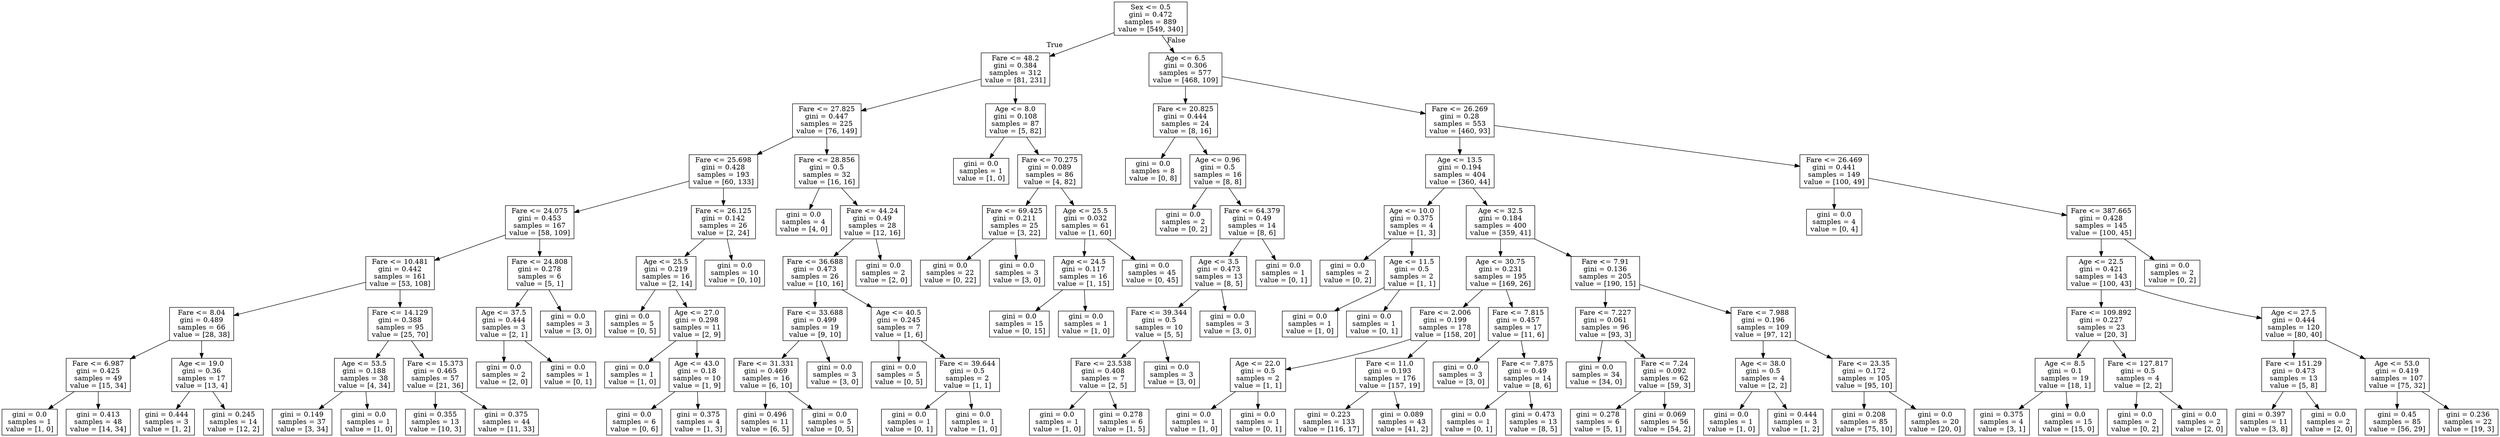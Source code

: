 digraph Tree {
node [shape=box] ;
0 [label="Sex <= 0.5\ngini = 0.472\nsamples = 889\nvalue = [549, 340]"] ;
1 [label="Fare <= 48.2\ngini = 0.384\nsamples = 312\nvalue = [81, 231]"] ;
0 -> 1 [labeldistance=2.5, labelangle=45, headlabel="True"] ;
2 [label="Fare <= 27.825\ngini = 0.447\nsamples = 225\nvalue = [76, 149]"] ;
1 -> 2 ;
3 [label="Fare <= 25.698\ngini = 0.428\nsamples = 193\nvalue = [60, 133]"] ;
2 -> 3 ;
4 [label="Fare <= 24.075\ngini = 0.453\nsamples = 167\nvalue = [58, 109]"] ;
3 -> 4 ;
5 [label="Fare <= 10.481\ngini = 0.442\nsamples = 161\nvalue = [53, 108]"] ;
4 -> 5 ;
6 [label="Fare <= 8.04\ngini = 0.489\nsamples = 66\nvalue = [28, 38]"] ;
5 -> 6 ;
7 [label="Fare <= 6.987\ngini = 0.425\nsamples = 49\nvalue = [15, 34]"] ;
6 -> 7 ;
8 [label="gini = 0.0\nsamples = 1\nvalue = [1, 0]"] ;
7 -> 8 ;
9 [label="gini = 0.413\nsamples = 48\nvalue = [14, 34]"] ;
7 -> 9 ;
10 [label="Age <= 19.0\ngini = 0.36\nsamples = 17\nvalue = [13, 4]"] ;
6 -> 10 ;
11 [label="gini = 0.444\nsamples = 3\nvalue = [1, 2]"] ;
10 -> 11 ;
12 [label="gini = 0.245\nsamples = 14\nvalue = [12, 2]"] ;
10 -> 12 ;
13 [label="Fare <= 14.129\ngini = 0.388\nsamples = 95\nvalue = [25, 70]"] ;
5 -> 13 ;
14 [label="Age <= 53.5\ngini = 0.188\nsamples = 38\nvalue = [4, 34]"] ;
13 -> 14 ;
15 [label="gini = 0.149\nsamples = 37\nvalue = [3, 34]"] ;
14 -> 15 ;
16 [label="gini = 0.0\nsamples = 1\nvalue = [1, 0]"] ;
14 -> 16 ;
17 [label="Fare <= 15.373\ngini = 0.465\nsamples = 57\nvalue = [21, 36]"] ;
13 -> 17 ;
18 [label="gini = 0.355\nsamples = 13\nvalue = [10, 3]"] ;
17 -> 18 ;
19 [label="gini = 0.375\nsamples = 44\nvalue = [11, 33]"] ;
17 -> 19 ;
20 [label="Fare <= 24.808\ngini = 0.278\nsamples = 6\nvalue = [5, 1]"] ;
4 -> 20 ;
21 [label="Age <= 37.5\ngini = 0.444\nsamples = 3\nvalue = [2, 1]"] ;
20 -> 21 ;
22 [label="gini = 0.0\nsamples = 2\nvalue = [2, 0]"] ;
21 -> 22 ;
23 [label="gini = 0.0\nsamples = 1\nvalue = [0, 1]"] ;
21 -> 23 ;
24 [label="gini = 0.0\nsamples = 3\nvalue = [3, 0]"] ;
20 -> 24 ;
25 [label="Fare <= 26.125\ngini = 0.142\nsamples = 26\nvalue = [2, 24]"] ;
3 -> 25 ;
26 [label="Age <= 25.5\ngini = 0.219\nsamples = 16\nvalue = [2, 14]"] ;
25 -> 26 ;
27 [label="gini = 0.0\nsamples = 5\nvalue = [0, 5]"] ;
26 -> 27 ;
28 [label="Age <= 27.0\ngini = 0.298\nsamples = 11\nvalue = [2, 9]"] ;
26 -> 28 ;
29 [label="gini = 0.0\nsamples = 1\nvalue = [1, 0]"] ;
28 -> 29 ;
30 [label="Age <= 43.0\ngini = 0.18\nsamples = 10\nvalue = [1, 9]"] ;
28 -> 30 ;
31 [label="gini = 0.0\nsamples = 6\nvalue = [0, 6]"] ;
30 -> 31 ;
32 [label="gini = 0.375\nsamples = 4\nvalue = [1, 3]"] ;
30 -> 32 ;
33 [label="gini = 0.0\nsamples = 10\nvalue = [0, 10]"] ;
25 -> 33 ;
34 [label="Fare <= 28.856\ngini = 0.5\nsamples = 32\nvalue = [16, 16]"] ;
2 -> 34 ;
35 [label="gini = 0.0\nsamples = 4\nvalue = [4, 0]"] ;
34 -> 35 ;
36 [label="Fare <= 44.24\ngini = 0.49\nsamples = 28\nvalue = [12, 16]"] ;
34 -> 36 ;
37 [label="Fare <= 36.688\ngini = 0.473\nsamples = 26\nvalue = [10, 16]"] ;
36 -> 37 ;
38 [label="Fare <= 33.688\ngini = 0.499\nsamples = 19\nvalue = [9, 10]"] ;
37 -> 38 ;
39 [label="Fare <= 31.331\ngini = 0.469\nsamples = 16\nvalue = [6, 10]"] ;
38 -> 39 ;
40 [label="gini = 0.496\nsamples = 11\nvalue = [6, 5]"] ;
39 -> 40 ;
41 [label="gini = 0.0\nsamples = 5\nvalue = [0, 5]"] ;
39 -> 41 ;
42 [label="gini = 0.0\nsamples = 3\nvalue = [3, 0]"] ;
38 -> 42 ;
43 [label="Age <= 40.5\ngini = 0.245\nsamples = 7\nvalue = [1, 6]"] ;
37 -> 43 ;
44 [label="gini = 0.0\nsamples = 5\nvalue = [0, 5]"] ;
43 -> 44 ;
45 [label="Fare <= 39.644\ngini = 0.5\nsamples = 2\nvalue = [1, 1]"] ;
43 -> 45 ;
46 [label="gini = 0.0\nsamples = 1\nvalue = [0, 1]"] ;
45 -> 46 ;
47 [label="gini = 0.0\nsamples = 1\nvalue = [1, 0]"] ;
45 -> 47 ;
48 [label="gini = 0.0\nsamples = 2\nvalue = [2, 0]"] ;
36 -> 48 ;
49 [label="Age <= 8.0\ngini = 0.108\nsamples = 87\nvalue = [5, 82]"] ;
1 -> 49 ;
50 [label="gini = 0.0\nsamples = 1\nvalue = [1, 0]"] ;
49 -> 50 ;
51 [label="Fare <= 70.275\ngini = 0.089\nsamples = 86\nvalue = [4, 82]"] ;
49 -> 51 ;
52 [label="Fare <= 69.425\ngini = 0.211\nsamples = 25\nvalue = [3, 22]"] ;
51 -> 52 ;
53 [label="gini = 0.0\nsamples = 22\nvalue = [0, 22]"] ;
52 -> 53 ;
54 [label="gini = 0.0\nsamples = 3\nvalue = [3, 0]"] ;
52 -> 54 ;
55 [label="Age <= 25.5\ngini = 0.032\nsamples = 61\nvalue = [1, 60]"] ;
51 -> 55 ;
56 [label="Age <= 24.5\ngini = 0.117\nsamples = 16\nvalue = [1, 15]"] ;
55 -> 56 ;
57 [label="gini = 0.0\nsamples = 15\nvalue = [0, 15]"] ;
56 -> 57 ;
58 [label="gini = 0.0\nsamples = 1\nvalue = [1, 0]"] ;
56 -> 58 ;
59 [label="gini = 0.0\nsamples = 45\nvalue = [0, 45]"] ;
55 -> 59 ;
60 [label="Age <= 6.5\ngini = 0.306\nsamples = 577\nvalue = [468, 109]"] ;
0 -> 60 [labeldistance=2.5, labelangle=-45, headlabel="False"] ;
61 [label="Fare <= 20.825\ngini = 0.444\nsamples = 24\nvalue = [8, 16]"] ;
60 -> 61 ;
62 [label="gini = 0.0\nsamples = 8\nvalue = [0, 8]"] ;
61 -> 62 ;
63 [label="Age <= 0.96\ngini = 0.5\nsamples = 16\nvalue = [8, 8]"] ;
61 -> 63 ;
64 [label="gini = 0.0\nsamples = 2\nvalue = [0, 2]"] ;
63 -> 64 ;
65 [label="Fare <= 64.379\ngini = 0.49\nsamples = 14\nvalue = [8, 6]"] ;
63 -> 65 ;
66 [label="Age <= 3.5\ngini = 0.473\nsamples = 13\nvalue = [8, 5]"] ;
65 -> 66 ;
67 [label="Fare <= 39.344\ngini = 0.5\nsamples = 10\nvalue = [5, 5]"] ;
66 -> 67 ;
68 [label="Fare <= 23.538\ngini = 0.408\nsamples = 7\nvalue = [2, 5]"] ;
67 -> 68 ;
69 [label="gini = 0.0\nsamples = 1\nvalue = [1, 0]"] ;
68 -> 69 ;
70 [label="gini = 0.278\nsamples = 6\nvalue = [1, 5]"] ;
68 -> 70 ;
71 [label="gini = 0.0\nsamples = 3\nvalue = [3, 0]"] ;
67 -> 71 ;
72 [label="gini = 0.0\nsamples = 3\nvalue = [3, 0]"] ;
66 -> 72 ;
73 [label="gini = 0.0\nsamples = 1\nvalue = [0, 1]"] ;
65 -> 73 ;
74 [label="Fare <= 26.269\ngini = 0.28\nsamples = 553\nvalue = [460, 93]"] ;
60 -> 74 ;
75 [label="Age <= 13.5\ngini = 0.194\nsamples = 404\nvalue = [360, 44]"] ;
74 -> 75 ;
76 [label="Age <= 10.0\ngini = 0.375\nsamples = 4\nvalue = [1, 3]"] ;
75 -> 76 ;
77 [label="gini = 0.0\nsamples = 2\nvalue = [0, 2]"] ;
76 -> 77 ;
78 [label="Age <= 11.5\ngini = 0.5\nsamples = 2\nvalue = [1, 1]"] ;
76 -> 78 ;
79 [label="gini = 0.0\nsamples = 1\nvalue = [1, 0]"] ;
78 -> 79 ;
80 [label="gini = 0.0\nsamples = 1\nvalue = [0, 1]"] ;
78 -> 80 ;
81 [label="Age <= 32.5\ngini = 0.184\nsamples = 400\nvalue = [359, 41]"] ;
75 -> 81 ;
82 [label="Age <= 30.75\ngini = 0.231\nsamples = 195\nvalue = [169, 26]"] ;
81 -> 82 ;
83 [label="Fare <= 2.006\ngini = 0.199\nsamples = 178\nvalue = [158, 20]"] ;
82 -> 83 ;
84 [label="Age <= 22.0\ngini = 0.5\nsamples = 2\nvalue = [1, 1]"] ;
83 -> 84 ;
85 [label="gini = 0.0\nsamples = 1\nvalue = [1, 0]"] ;
84 -> 85 ;
86 [label="gini = 0.0\nsamples = 1\nvalue = [0, 1]"] ;
84 -> 86 ;
87 [label="Fare <= 11.0\ngini = 0.193\nsamples = 176\nvalue = [157, 19]"] ;
83 -> 87 ;
88 [label="gini = 0.223\nsamples = 133\nvalue = [116, 17]"] ;
87 -> 88 ;
89 [label="gini = 0.089\nsamples = 43\nvalue = [41, 2]"] ;
87 -> 89 ;
90 [label="Fare <= 7.815\ngini = 0.457\nsamples = 17\nvalue = [11, 6]"] ;
82 -> 90 ;
91 [label="gini = 0.0\nsamples = 3\nvalue = [3, 0]"] ;
90 -> 91 ;
92 [label="Fare <= 7.875\ngini = 0.49\nsamples = 14\nvalue = [8, 6]"] ;
90 -> 92 ;
93 [label="gini = 0.0\nsamples = 1\nvalue = [0, 1]"] ;
92 -> 93 ;
94 [label="gini = 0.473\nsamples = 13\nvalue = [8, 5]"] ;
92 -> 94 ;
95 [label="Fare <= 7.91\ngini = 0.136\nsamples = 205\nvalue = [190, 15]"] ;
81 -> 95 ;
96 [label="Fare <= 7.227\ngini = 0.061\nsamples = 96\nvalue = [93, 3]"] ;
95 -> 96 ;
97 [label="gini = 0.0\nsamples = 34\nvalue = [34, 0]"] ;
96 -> 97 ;
98 [label="Fare <= 7.24\ngini = 0.092\nsamples = 62\nvalue = [59, 3]"] ;
96 -> 98 ;
99 [label="gini = 0.278\nsamples = 6\nvalue = [5, 1]"] ;
98 -> 99 ;
100 [label="gini = 0.069\nsamples = 56\nvalue = [54, 2]"] ;
98 -> 100 ;
101 [label="Fare <= 7.988\ngini = 0.196\nsamples = 109\nvalue = [97, 12]"] ;
95 -> 101 ;
102 [label="Age <= 38.0\ngini = 0.5\nsamples = 4\nvalue = [2, 2]"] ;
101 -> 102 ;
103 [label="gini = 0.0\nsamples = 1\nvalue = [1, 0]"] ;
102 -> 103 ;
104 [label="gini = 0.444\nsamples = 3\nvalue = [1, 2]"] ;
102 -> 104 ;
105 [label="Fare <= 23.35\ngini = 0.172\nsamples = 105\nvalue = [95, 10]"] ;
101 -> 105 ;
106 [label="gini = 0.208\nsamples = 85\nvalue = [75, 10]"] ;
105 -> 106 ;
107 [label="gini = 0.0\nsamples = 20\nvalue = [20, 0]"] ;
105 -> 107 ;
108 [label="Fare <= 26.469\ngini = 0.441\nsamples = 149\nvalue = [100, 49]"] ;
74 -> 108 ;
109 [label="gini = 0.0\nsamples = 4\nvalue = [0, 4]"] ;
108 -> 109 ;
110 [label="Fare <= 387.665\ngini = 0.428\nsamples = 145\nvalue = [100, 45]"] ;
108 -> 110 ;
111 [label="Age <= 22.5\ngini = 0.421\nsamples = 143\nvalue = [100, 43]"] ;
110 -> 111 ;
112 [label="Fare <= 109.892\ngini = 0.227\nsamples = 23\nvalue = [20, 3]"] ;
111 -> 112 ;
113 [label="Age <= 8.5\ngini = 0.1\nsamples = 19\nvalue = [18, 1]"] ;
112 -> 113 ;
114 [label="gini = 0.375\nsamples = 4\nvalue = [3, 1]"] ;
113 -> 114 ;
115 [label="gini = 0.0\nsamples = 15\nvalue = [15, 0]"] ;
113 -> 115 ;
116 [label="Fare <= 127.817\ngini = 0.5\nsamples = 4\nvalue = [2, 2]"] ;
112 -> 116 ;
117 [label="gini = 0.0\nsamples = 2\nvalue = [0, 2]"] ;
116 -> 117 ;
118 [label="gini = 0.0\nsamples = 2\nvalue = [2, 0]"] ;
116 -> 118 ;
119 [label="Age <= 27.5\ngini = 0.444\nsamples = 120\nvalue = [80, 40]"] ;
111 -> 119 ;
120 [label="Fare <= 151.29\ngini = 0.473\nsamples = 13\nvalue = [5, 8]"] ;
119 -> 120 ;
121 [label="gini = 0.397\nsamples = 11\nvalue = [3, 8]"] ;
120 -> 121 ;
122 [label="gini = 0.0\nsamples = 2\nvalue = [2, 0]"] ;
120 -> 122 ;
123 [label="Age <= 53.0\ngini = 0.419\nsamples = 107\nvalue = [75, 32]"] ;
119 -> 123 ;
124 [label="gini = 0.45\nsamples = 85\nvalue = [56, 29]"] ;
123 -> 124 ;
125 [label="gini = 0.236\nsamples = 22\nvalue = [19, 3]"] ;
123 -> 125 ;
126 [label="gini = 0.0\nsamples = 2\nvalue = [0, 2]"] ;
110 -> 126 ;
}